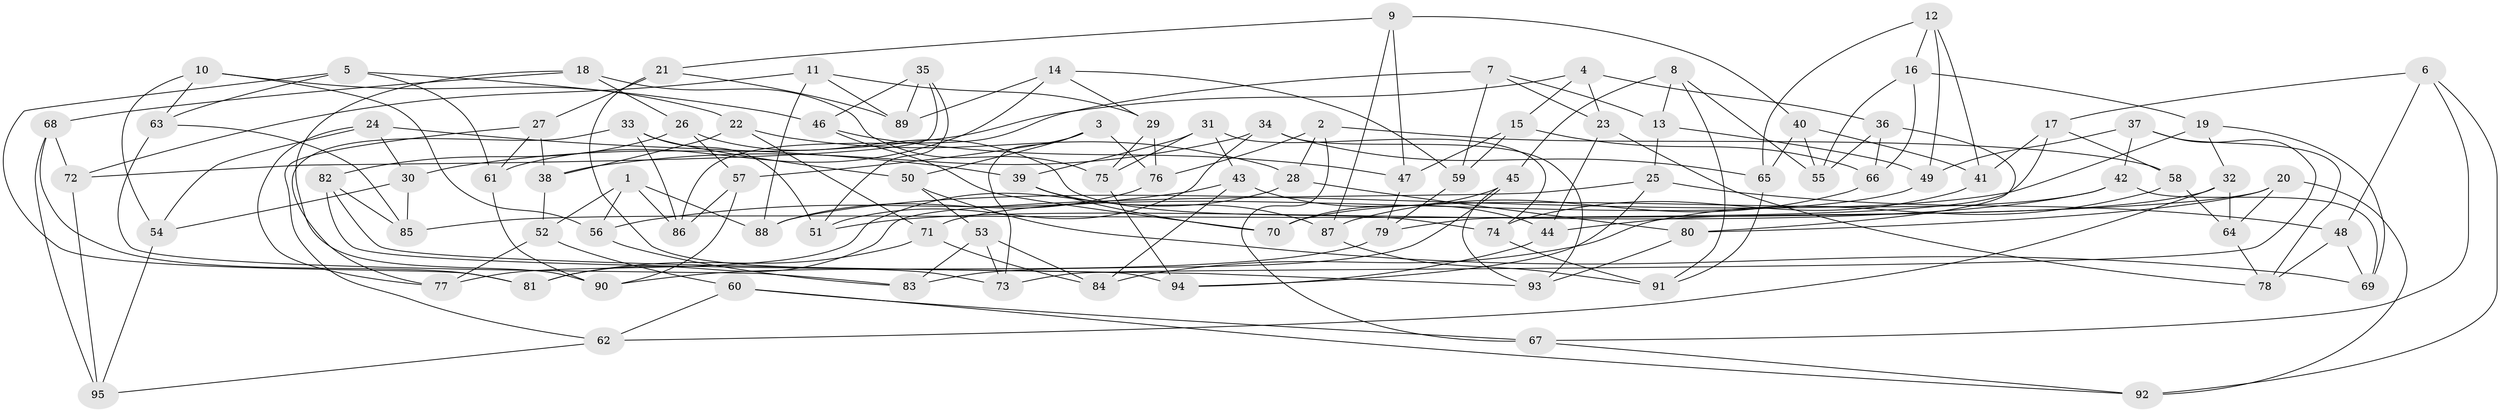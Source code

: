 // coarse degree distribution, {4: 0.5151515151515151, 6: 0.36363636363636365, 3: 0.06060606060606061, 5: 0.06060606060606061}
// Generated by graph-tools (version 1.1) at 2025/24/03/03/25 07:24:29]
// undirected, 95 vertices, 190 edges
graph export_dot {
graph [start="1"]
  node [color=gray90,style=filled];
  1;
  2;
  3;
  4;
  5;
  6;
  7;
  8;
  9;
  10;
  11;
  12;
  13;
  14;
  15;
  16;
  17;
  18;
  19;
  20;
  21;
  22;
  23;
  24;
  25;
  26;
  27;
  28;
  29;
  30;
  31;
  32;
  33;
  34;
  35;
  36;
  37;
  38;
  39;
  40;
  41;
  42;
  43;
  44;
  45;
  46;
  47;
  48;
  49;
  50;
  51;
  52;
  53;
  54;
  55;
  56;
  57;
  58;
  59;
  60;
  61;
  62;
  63;
  64;
  65;
  66;
  67;
  68;
  69;
  70;
  71;
  72;
  73;
  74;
  75;
  76;
  77;
  78;
  79;
  80;
  81;
  82;
  83;
  84;
  85;
  86;
  87;
  88;
  89;
  90;
  91;
  92;
  93;
  94;
  95;
  1 -- 86;
  1 -- 88;
  1 -- 52;
  1 -- 56;
  2 -- 67;
  2 -- 76;
  2 -- 28;
  2 -- 58;
  3 -- 73;
  3 -- 76;
  3 -- 50;
  3 -- 57;
  4 -- 23;
  4 -- 30;
  4 -- 36;
  4 -- 15;
  5 -- 63;
  5 -- 81;
  5 -- 61;
  5 -- 46;
  6 -- 67;
  6 -- 92;
  6 -- 17;
  6 -- 48;
  7 -- 86;
  7 -- 59;
  7 -- 23;
  7 -- 13;
  8 -- 13;
  8 -- 55;
  8 -- 45;
  8 -- 91;
  9 -- 87;
  9 -- 47;
  9 -- 40;
  9 -- 21;
  10 -- 22;
  10 -- 63;
  10 -- 56;
  10 -- 54;
  11 -- 72;
  11 -- 88;
  11 -- 29;
  11 -- 89;
  12 -- 49;
  12 -- 65;
  12 -- 41;
  12 -- 16;
  13 -- 25;
  13 -- 49;
  14 -- 89;
  14 -- 61;
  14 -- 59;
  14 -- 29;
  15 -- 59;
  15 -- 47;
  15 -- 66;
  16 -- 55;
  16 -- 19;
  16 -- 66;
  17 -- 79;
  17 -- 41;
  17 -- 58;
  18 -- 68;
  18 -- 26;
  18 -- 90;
  18 -- 75;
  19 -- 69;
  19 -- 88;
  19 -- 32;
  20 -- 80;
  20 -- 85;
  20 -- 92;
  20 -- 64;
  21 -- 27;
  21 -- 73;
  21 -- 89;
  22 -- 28;
  22 -- 38;
  22 -- 71;
  23 -- 44;
  23 -- 78;
  24 -- 77;
  24 -- 39;
  24 -- 54;
  24 -- 30;
  25 -- 81;
  25 -- 94;
  25 -- 48;
  26 -- 57;
  26 -- 74;
  26 -- 82;
  27 -- 38;
  27 -- 61;
  27 -- 62;
  28 -- 80;
  28 -- 77;
  29 -- 75;
  29 -- 76;
  30 -- 85;
  30 -- 54;
  31 -- 43;
  31 -- 75;
  31 -- 39;
  31 -- 74;
  32 -- 62;
  32 -- 64;
  32 -- 44;
  33 -- 50;
  33 -- 86;
  33 -- 77;
  33 -- 51;
  34 -- 51;
  34 -- 93;
  34 -- 65;
  34 -- 38;
  35 -- 89;
  35 -- 51;
  35 -- 46;
  35 -- 72;
  36 -- 55;
  36 -- 66;
  36 -- 80;
  37 -- 49;
  37 -- 78;
  37 -- 42;
  37 -- 73;
  38 -- 52;
  39 -- 70;
  39 -- 87;
  40 -- 65;
  40 -- 55;
  40 -- 41;
  41 -- 74;
  42 -- 69;
  42 -- 51;
  42 -- 70;
  43 -- 56;
  43 -- 84;
  43 -- 44;
  44 -- 94;
  45 -- 83;
  45 -- 70;
  45 -- 93;
  46 -- 47;
  46 -- 70;
  47 -- 79;
  48 -- 78;
  48 -- 69;
  49 -- 71;
  50 -- 53;
  50 -- 69;
  52 -- 60;
  52 -- 77;
  53 -- 83;
  53 -- 84;
  53 -- 73;
  54 -- 95;
  56 -- 83;
  57 -- 90;
  57 -- 86;
  58 -- 64;
  58 -- 84;
  59 -- 79;
  60 -- 62;
  60 -- 67;
  60 -- 92;
  61 -- 90;
  62 -- 95;
  63 -- 85;
  63 -- 83;
  64 -- 78;
  65 -- 91;
  66 -- 87;
  67 -- 92;
  68 -- 81;
  68 -- 72;
  68 -- 95;
  71 -- 81;
  71 -- 84;
  72 -- 95;
  74 -- 91;
  75 -- 94;
  76 -- 88;
  79 -- 90;
  80 -- 93;
  82 -- 85;
  82 -- 93;
  82 -- 94;
  87 -- 91;
}
